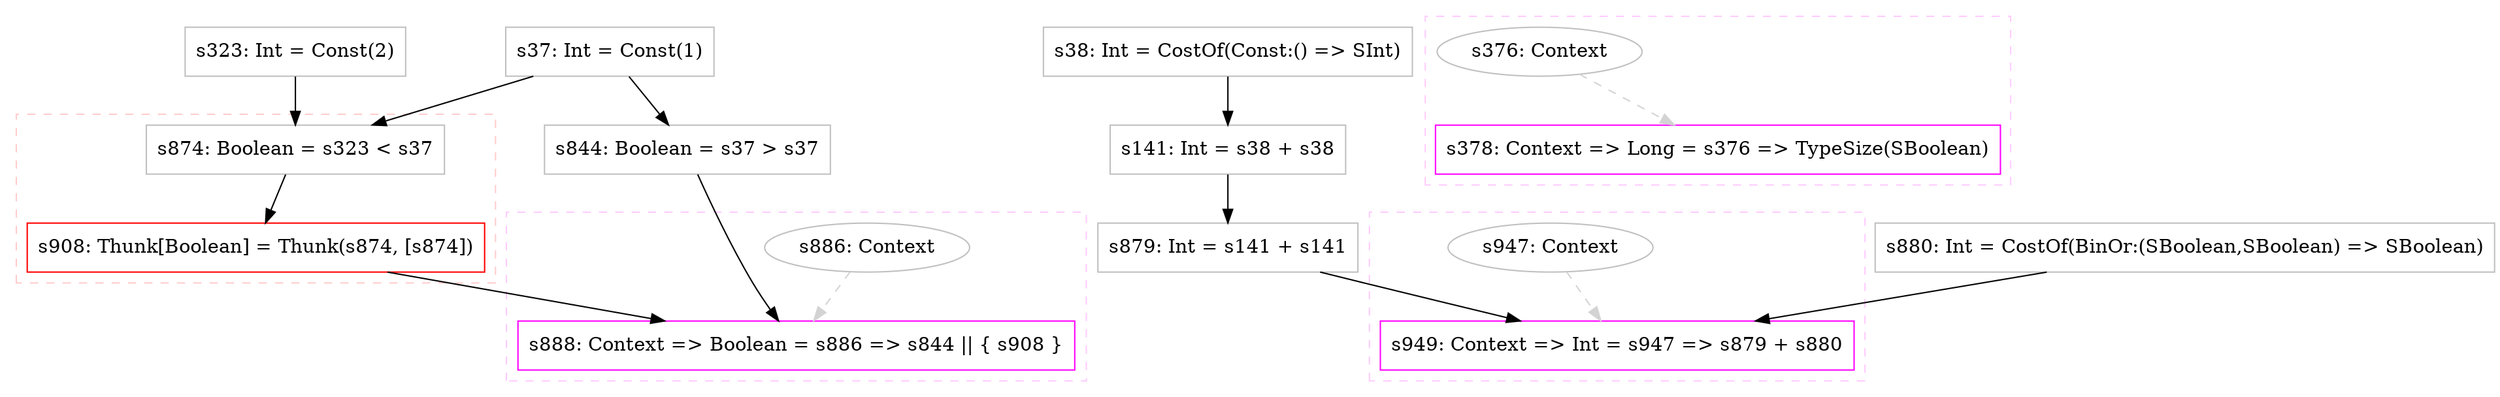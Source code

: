 digraph "logical" {
concentrate=true
node [style=filled, fillcolor=orangered]

"s37" [
label="s37: Int = Const(1)"
shape=box, color=gray, tooltip="s37:Int", style=filled, fillcolor=white
]
"s844" [
label="s844: Boolean = s37 > s37"
shape=box, color=gray, tooltip="s844:Boolean", style=filled, fillcolor=white
]
"s323" [
label="s323: Int = Const(2)"
shape=box, color=gray, tooltip="s323:Int", style=filled, fillcolor=white
]
subgraph cluster_s908 {
style=dashed; color="#FFCCCC"
"s908" [
label="s908: Thunk[Boolean] = Thunk(s874, [s874])"
shape=box, color=red, tooltip="s908:Thunk[Boolean]", style=filled, fillcolor=white
]
"s874" [
label="s874: Boolean = s323 < s37"
shape=box, color=gray, tooltip="s874:Boolean", style=filled, fillcolor=white
]
{rank=sink; s908}
}
subgraph cluster_s888 {
style=dashed; color="#FFCCFF"
"s886" [
label="s886: Context"
shape=oval, color=gray, tooltip="s886:Context", style=filled, fillcolor=white
]
"s888" [
label="s888: Context => Boolean = s886 => s844 || { s908 }"
shape=box, color=magenta, tooltip="s888:Context => Boolean", style=filled, fillcolor=white
]
{rank=source; s886}
{rank=sink; s888}
}
"s38" [
label="s38: Int = CostOf(Const:() => SInt)"
shape=box, color=gray, tooltip="s38:Int", style=filled, fillcolor=white
]
"s141" [
label="s141: Int = s38 + s38"
shape=box, color=gray, tooltip="s141:Int", style=filled, fillcolor=white
]
"s879" [
label="s879: Int = s141 + s141"
shape=box, color=gray, tooltip="s879:Int", style=filled, fillcolor=white
]
"s880" [
label="s880: Int = CostOf(BinOr:(SBoolean,SBoolean) => SBoolean)"
shape=box, color=gray, tooltip="s880:Int", style=filled, fillcolor=white
]
subgraph cluster_s949 {
style=dashed; color="#FFCCFF"
"s947" [
label="s947: Context"
shape=oval, color=gray, tooltip="s947:Context", style=filled, fillcolor=white
]
"s949" [
label="s949: Context => Int = s947 => s879 + s880"
shape=box, color=magenta, tooltip="s949:Context => Int", style=filled, fillcolor=white
]
{rank=source; s947}
{rank=sink; s949}
}
subgraph cluster_s378 {
style=dashed; color="#FFCCFF"
"s376" [
label="s376: Context"
shape=oval, color=gray, tooltip="s376:Context", style=filled, fillcolor=white
]
"s378" [
label="s378: Context => Long = s376 => TypeSize(SBoolean)"
shape=box, color=magenta, tooltip="s378:Context => Long", style=filled, fillcolor=white
]
{rank=source; s376}
{rank=sink; s378}
}
"s947" -> "s949" [style=dashed, color=lightgray, weight=0]
"s879" -> "s949" [style=solid]
"s880" -> "s949" [style=solid]
"s141" -> "s879" [style=solid]
"s141" -> "s879" [style=solid]
"s323" -> "s874" [style=solid]
"s37" -> "s874" [style=solid]
"s38" -> "s141" [style=solid]
"s38" -> "s141" [style=solid]
"s886" -> "s888" [style=dashed, color=lightgray, weight=0]
"s844" -> "s888" [style=solid]
"s908" -> "s888" [style=solid]
"s37" -> "s844" [style=solid]
"s37" -> "s844" [style=solid]
"s376" -> "s378" [style=dashed, color=lightgray, weight=0]
"s874" -> "s908" [style=solid]
}
